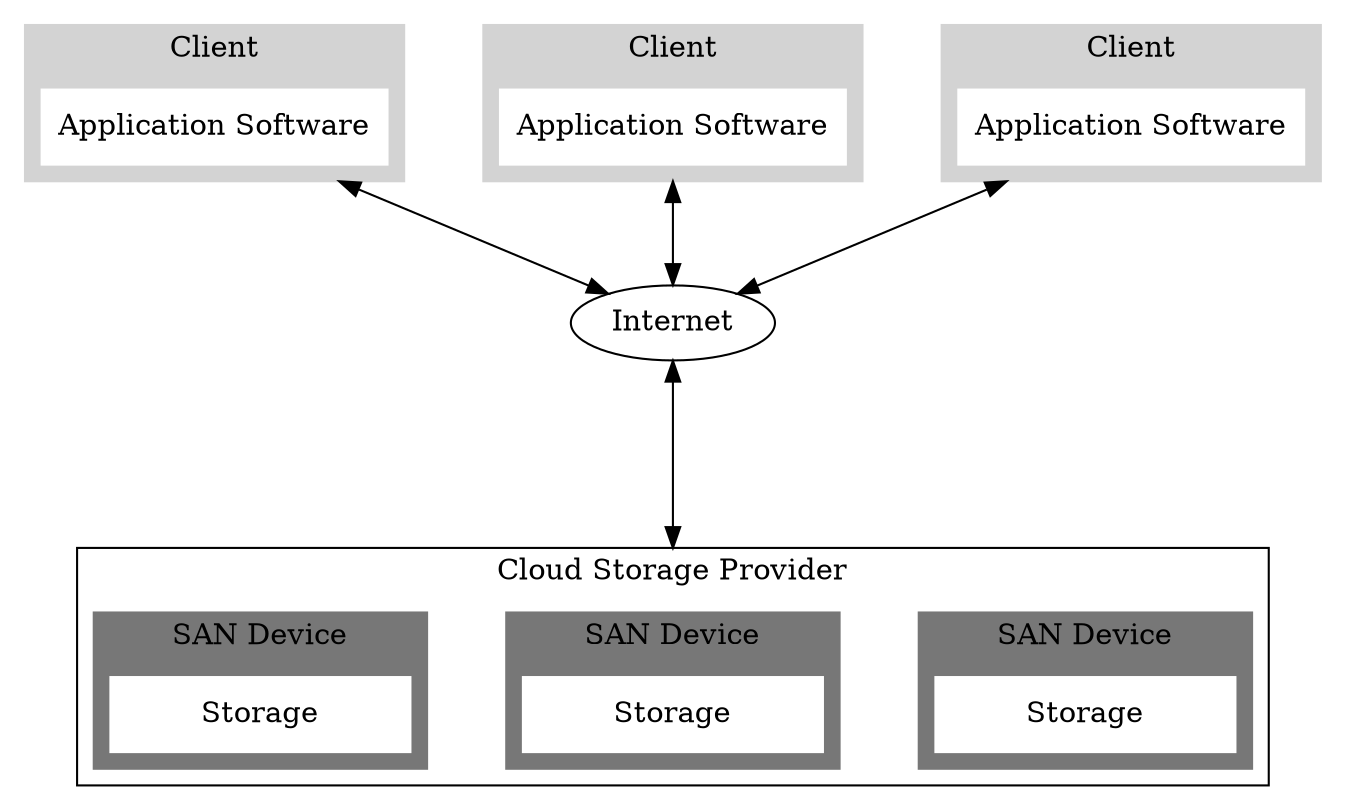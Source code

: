 digraph storage {
	compound = true;
	ratio="expand";
	ranksep="0.8 equally";
	nodesep=0.75;

	subgraph cluster0 {
        	node [style=filled,color=white];

        	style = "filled";
        	color = "lightgrey";
        	label = "Client";

		app0 [label="Application Software", shape=box, width=2.0];
	}
	subgraph cluster1 {
        	node [style=filled,color=white];

        	style = "filled";
        	color = "lightgrey";
        	label = "Client";

		app1 [label="Application Software", shape=box, width=2.0];
	}
	subgraph cluster2 {
        	node [style=filled,color=white];

        	style = "filled";
        	color = "lightgrey";
        	label = "Client";

		app2 [label="Application Software", shape=box, width=2.0];
	}


	subgraph cluster3 {
		label = "Cloud Storage Provider";
		subgraph cluster31 {
			node [style=filled,color=white];

			style = "filled";
			color = "#777777";
			label = "SAN Device";

			st3 [label="Storage", shape=box, width=2.0];
		}

		subgraph cluster32 {
			node [style=filled,color=white];

			style = "filled";
			color = "#777777";
			label = "SAN Device";

			st4 [label="Storage", shape=box, width=2.0];
		}

		subgraph cluster33 {
			node [style=filled,color=white];

			style = "filled";
			color = "#777777";
			label = "SAN Device";

			st5 [label="Storage", shape=box, width=2.0];
		}
	}

	app0 -> nw [dir=both,ltail=cluster0];
	app1 -> nw [dir=both,ltail=cluster1];
	app2 -> nw [dir=both,ltail=cluster2];

	nw [label="Internet"];

	nw -> st4 [dir=both,lhead=cluster3,minlen=2];
}
